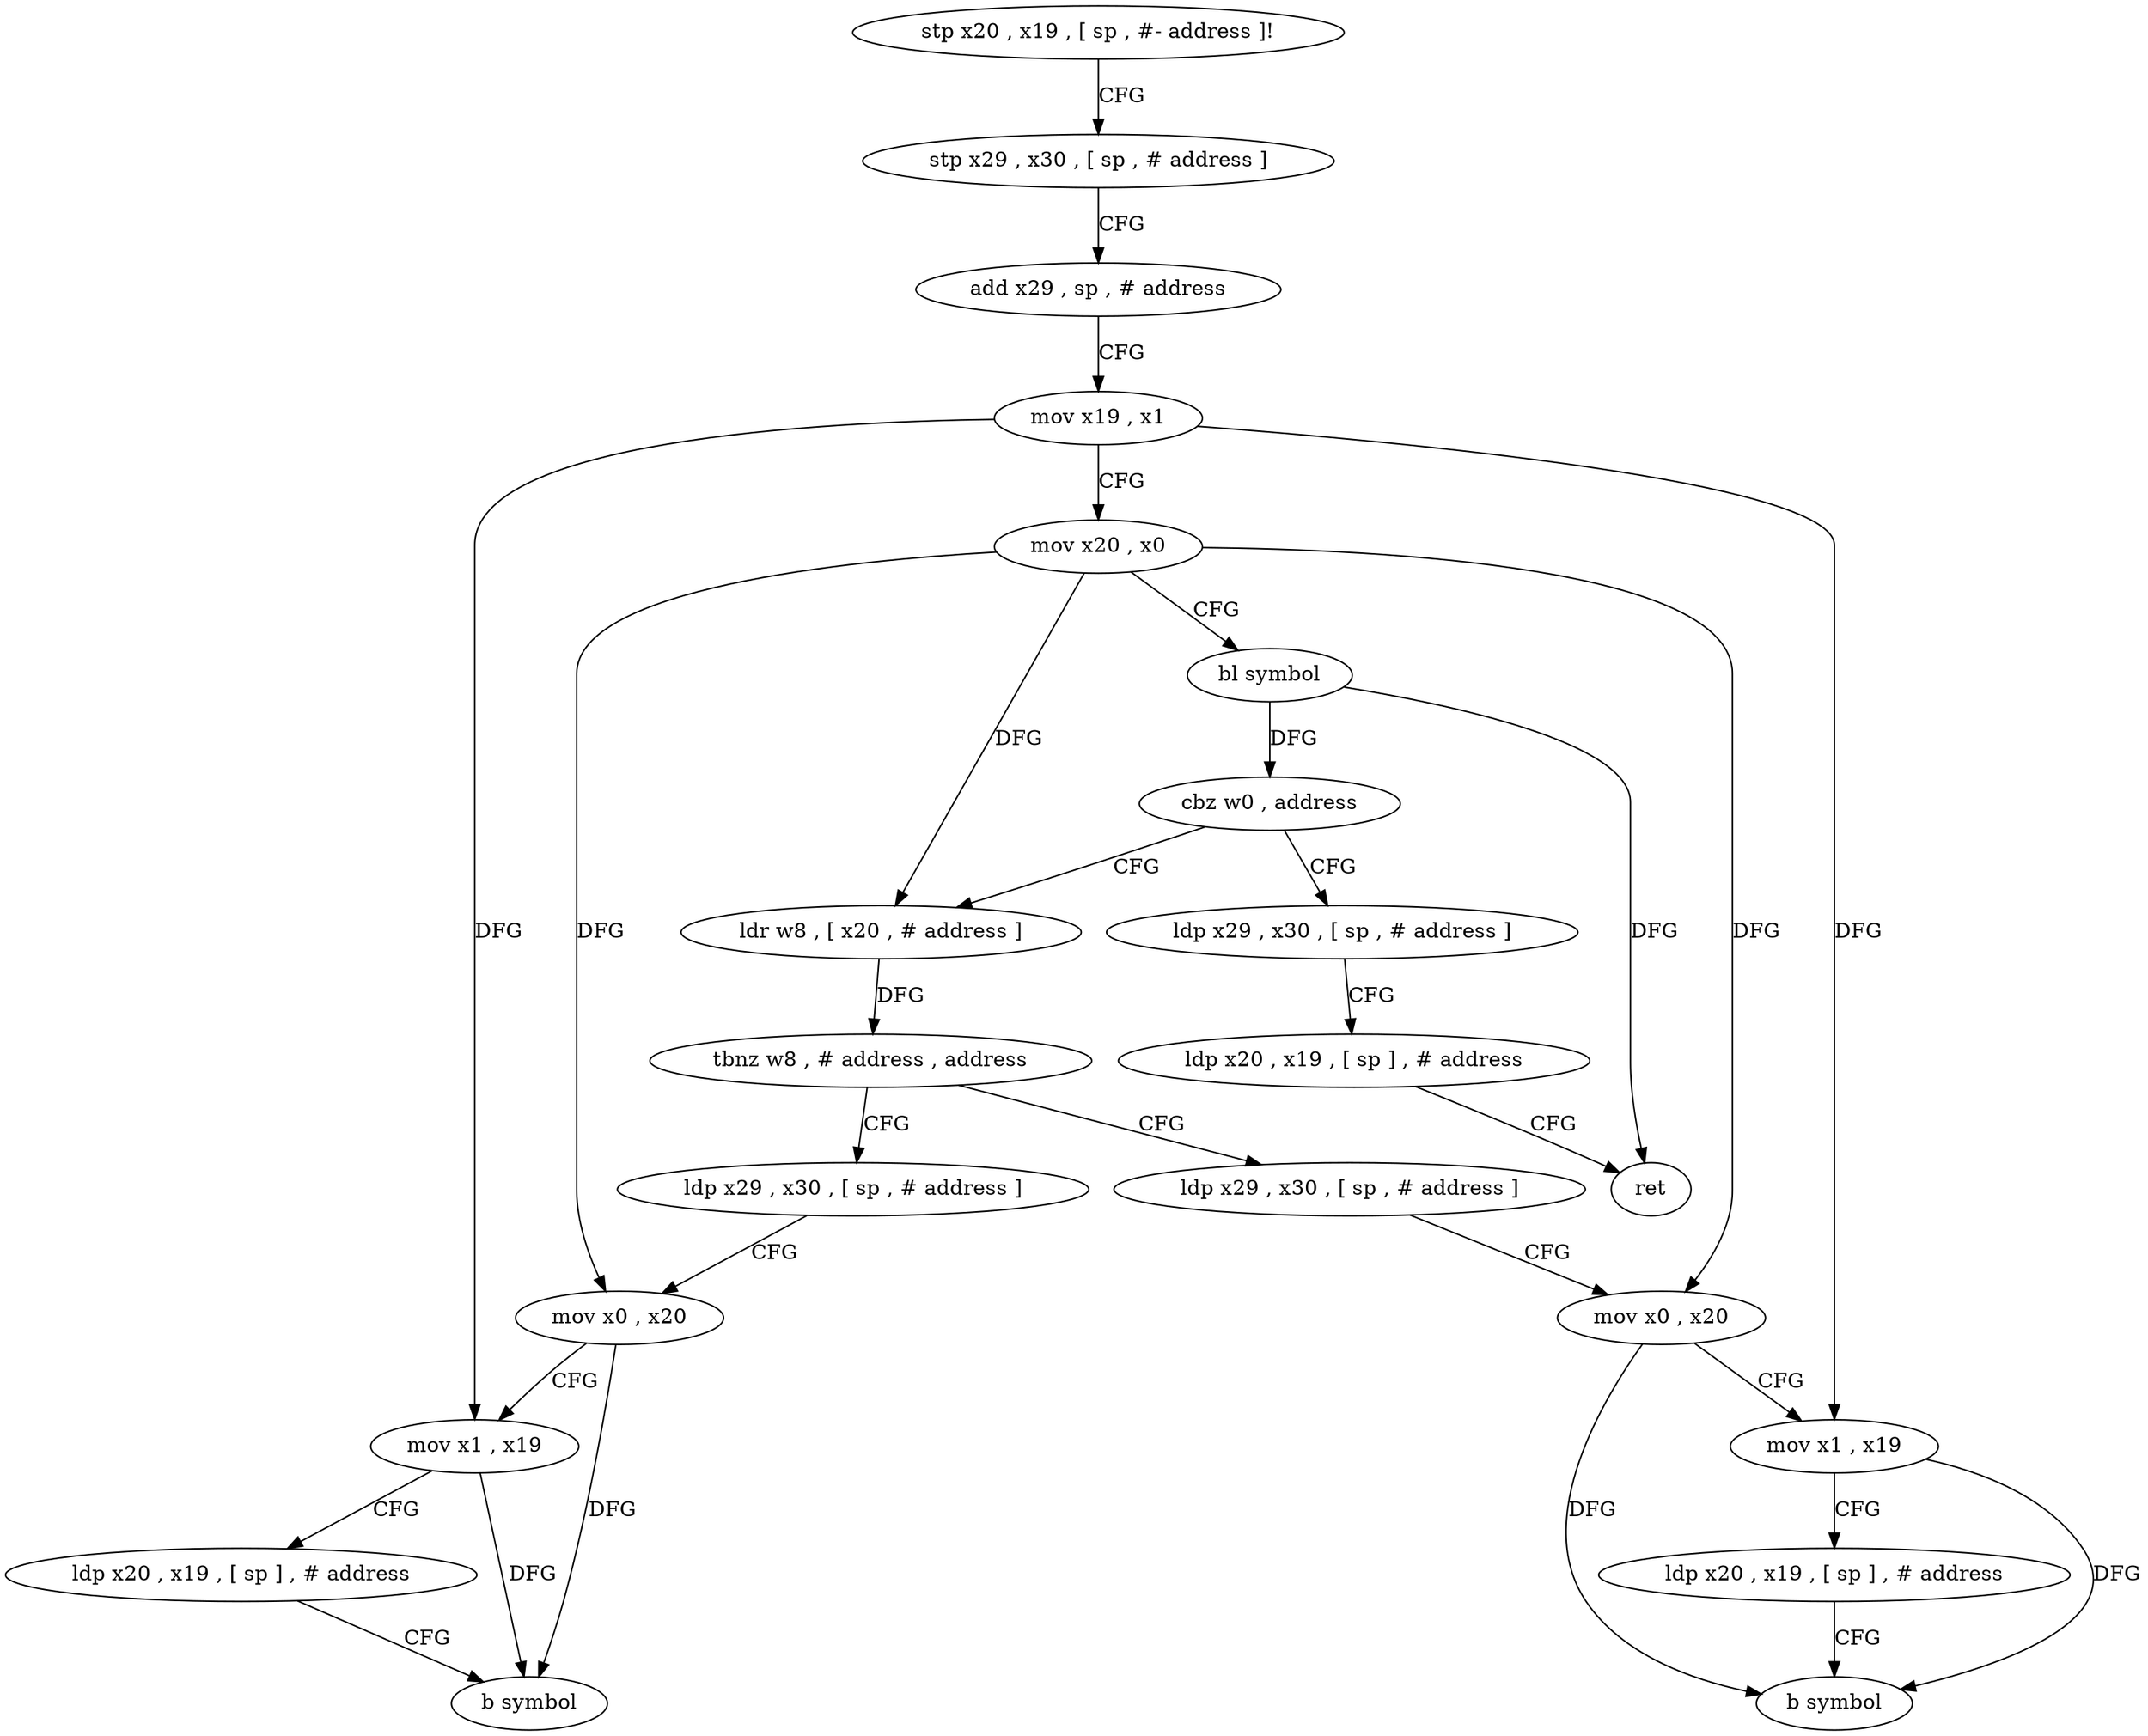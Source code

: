 digraph "func" {
"4236728" [label = "stp x20 , x19 , [ sp , #- address ]!" ]
"4236732" [label = "stp x29 , x30 , [ sp , # address ]" ]
"4236736" [label = "add x29 , sp , # address" ]
"4236740" [label = "mov x19 , x1" ]
"4236744" [label = "mov x20 , x0" ]
"4236748" [label = "bl symbol" ]
"4236752" [label = "cbz w0 , address" ]
"4236784" [label = "ldp x29 , x30 , [ sp , # address ]" ]
"4236756" [label = "ldr w8 , [ x20 , # address ]" ]
"4236788" [label = "ldp x20 , x19 , [ sp ] , # address" ]
"4236792" [label = "ret" ]
"4236760" [label = "tbnz w8 , # address , address" ]
"4236796" [label = "ldp x29 , x30 , [ sp , # address ]" ]
"4236764" [label = "ldp x29 , x30 , [ sp , # address ]" ]
"4236800" [label = "mov x0 , x20" ]
"4236804" [label = "mov x1 , x19" ]
"4236808" [label = "ldp x20 , x19 , [ sp ] , # address" ]
"4236812" [label = "b symbol" ]
"4236768" [label = "mov x0 , x20" ]
"4236772" [label = "mov x1 , x19" ]
"4236776" [label = "ldp x20 , x19 , [ sp ] , # address" ]
"4236780" [label = "b symbol" ]
"4236728" -> "4236732" [ label = "CFG" ]
"4236732" -> "4236736" [ label = "CFG" ]
"4236736" -> "4236740" [ label = "CFG" ]
"4236740" -> "4236744" [ label = "CFG" ]
"4236740" -> "4236804" [ label = "DFG" ]
"4236740" -> "4236772" [ label = "DFG" ]
"4236744" -> "4236748" [ label = "CFG" ]
"4236744" -> "4236756" [ label = "DFG" ]
"4236744" -> "4236800" [ label = "DFG" ]
"4236744" -> "4236768" [ label = "DFG" ]
"4236748" -> "4236752" [ label = "DFG" ]
"4236748" -> "4236792" [ label = "DFG" ]
"4236752" -> "4236784" [ label = "CFG" ]
"4236752" -> "4236756" [ label = "CFG" ]
"4236784" -> "4236788" [ label = "CFG" ]
"4236756" -> "4236760" [ label = "DFG" ]
"4236788" -> "4236792" [ label = "CFG" ]
"4236760" -> "4236796" [ label = "CFG" ]
"4236760" -> "4236764" [ label = "CFG" ]
"4236796" -> "4236800" [ label = "CFG" ]
"4236764" -> "4236768" [ label = "CFG" ]
"4236800" -> "4236804" [ label = "CFG" ]
"4236800" -> "4236812" [ label = "DFG" ]
"4236804" -> "4236808" [ label = "CFG" ]
"4236804" -> "4236812" [ label = "DFG" ]
"4236808" -> "4236812" [ label = "CFG" ]
"4236768" -> "4236772" [ label = "CFG" ]
"4236768" -> "4236780" [ label = "DFG" ]
"4236772" -> "4236776" [ label = "CFG" ]
"4236772" -> "4236780" [ label = "DFG" ]
"4236776" -> "4236780" [ label = "CFG" ]
}
